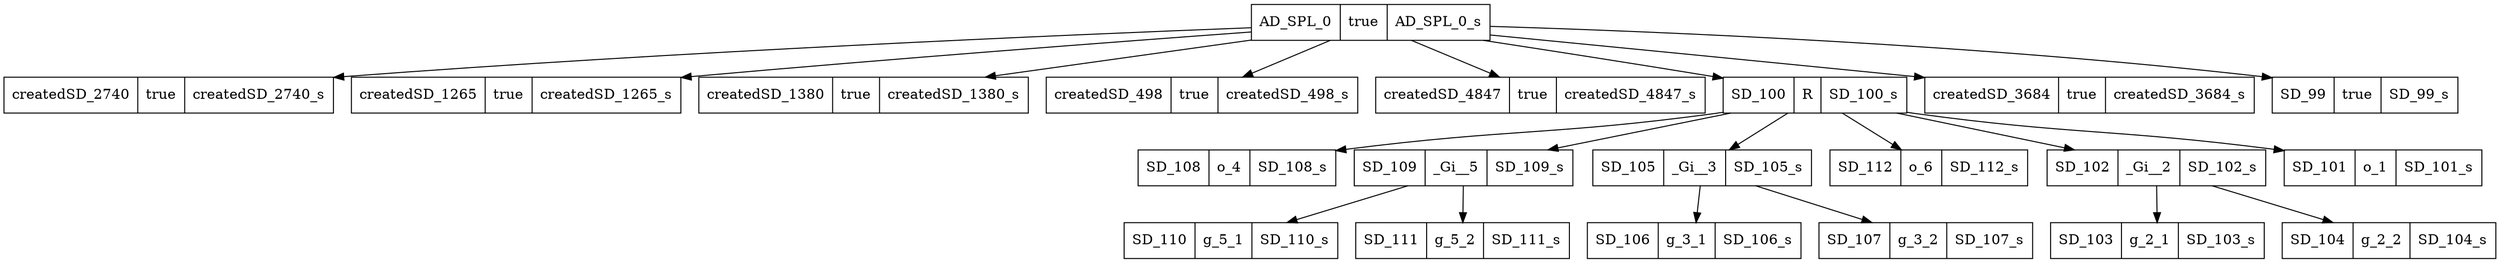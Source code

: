 digraph graphname {
AD_SPL_0[shape=record, label="{{AD_SPL_0|true|AD_SPL_0_s}}"];
createdSD_2740[shape=record, label="{{createdSD_2740|true|createdSD_2740_s}}"];
createdSD_1265[shape=record, label="{{createdSD_1265|true|createdSD_1265_s}}"];
createdSD_1380[shape=record, label="{{createdSD_1380|true|createdSD_1380_s}}"];
createdSD_498[shape=record, label="{{createdSD_498|true|createdSD_498_s}}"];
createdSD_4847[shape=record, label="{{createdSD_4847|true|createdSD_4847_s}}"];
SD_100[shape=record, label="{{SD_100|R|SD_100_s}}"];
SD_108[shape=record, label="{{SD_108|o_4|SD_108_s}}"];
SD_109[shape=record, label="{{SD_109|_Gi__5|SD_109_s}}"];
SD_110[shape=record, label="{{SD_110|g_5_1|SD_110_s}}"];
SD_111[shape=record, label="{{SD_111|g_5_2|SD_111_s}}"];
SD_105[shape=record, label="{{SD_105|_Gi__3|SD_105_s}}"];
SD_106[shape=record, label="{{SD_106|g_3_1|SD_106_s}}"];
SD_107[shape=record, label="{{SD_107|g_3_2|SD_107_s}}"];
SD_112[shape=record, label="{{SD_112|o_6|SD_112_s}}"];
SD_102[shape=record, label="{{SD_102|_Gi__2|SD_102_s}}"];
SD_103[shape=record, label="{{SD_103|g_2_1|SD_103_s}}"];
SD_104[shape=record, label="{{SD_104|g_2_2|SD_104_s}}"];
SD_101[shape=record, label="{{SD_101|o_1|SD_101_s}}"];
createdSD_3684[shape=record, label="{{createdSD_3684|true|createdSD_3684_s}}"];
SD_99[shape=record, label="{{SD_99|true|SD_99_s}}"];
AD_SPL_0 -> createdSD_2740;
AD_SPL_0 -> createdSD_1265;
AD_SPL_0 -> createdSD_1380;
AD_SPL_0 -> createdSD_498;
AD_SPL_0 -> createdSD_4847;
AD_SPL_0 -> SD_100;
SD_100 -> SD_108;
SD_100 -> SD_109;
SD_109 -> SD_110;
SD_109 -> SD_111;
SD_100 -> SD_105;
SD_105 -> SD_106;
SD_105 -> SD_107;
SD_100 -> SD_112;
SD_100 -> SD_102;
SD_102 -> SD_103;
SD_102 -> SD_104;
SD_100 -> SD_101;
AD_SPL_0 -> createdSD_3684;
AD_SPL_0 -> SD_99;
}